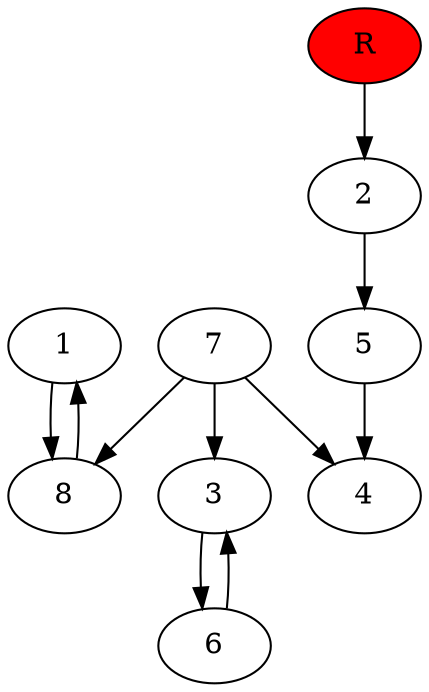 digraph prb35258 {
	1
	2
	3
	4
	5
	6
	7
	8
	R [fillcolor="#ff0000" style=filled]
	1 -> 8
	2 -> 5
	3 -> 6
	5 -> 4
	6 -> 3
	7 -> 3
	7 -> 4
	7 -> 8
	8 -> 1
	R -> 2
}
